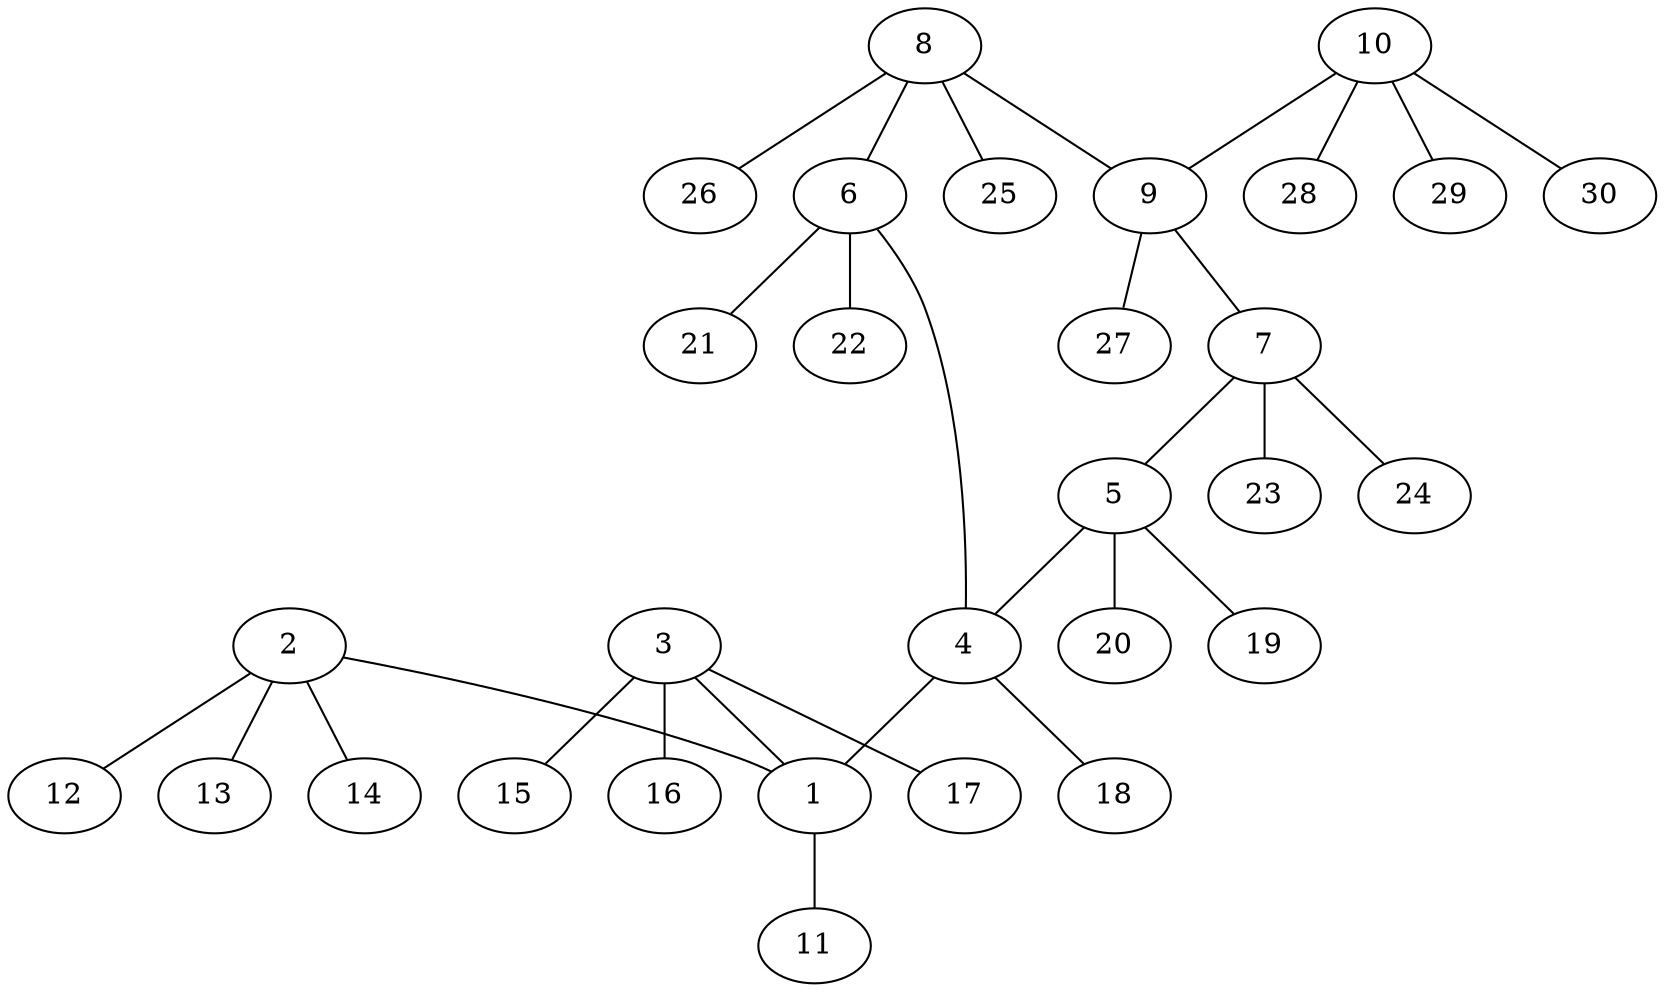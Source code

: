 graph molecule_528 {
	1	 [chem=C];
	11	 [chem=H];
	1 -- 11	 [valence=1];
	2	 [chem=C];
	2 -- 1	 [valence=1];
	12	 [chem=H];
	2 -- 12	 [valence=1];
	13	 [chem=H];
	2 -- 13	 [valence=1];
	14	 [chem=H];
	2 -- 14	 [valence=1];
	3	 [chem=C];
	3 -- 1	 [valence=1];
	15	 [chem=H];
	3 -- 15	 [valence=1];
	16	 [chem=H];
	3 -- 16	 [valence=1];
	17	 [chem=H];
	3 -- 17	 [valence=1];
	4	 [chem=C];
	4 -- 1	 [valence=1];
	18	 [chem=H];
	4 -- 18	 [valence=1];
	5	 [chem=C];
	5 -- 4	 [valence=1];
	19	 [chem=H];
	5 -- 19	 [valence=1];
	20	 [chem=H];
	5 -- 20	 [valence=1];
	6	 [chem=C];
	6 -- 4	 [valence=1];
	21	 [chem=H];
	6 -- 21	 [valence=1];
	22	 [chem=H];
	6 -- 22	 [valence=1];
	7	 [chem=C];
	7 -- 5	 [valence=1];
	23	 [chem=H];
	7 -- 23	 [valence=1];
	24	 [chem=H];
	7 -- 24	 [valence=1];
	8	 [chem=C];
	8 -- 6	 [valence=1];
	9	 [chem=C];
	8 -- 9	 [valence=1];
	25	 [chem=H];
	8 -- 25	 [valence=1];
	26	 [chem=H];
	8 -- 26	 [valence=1];
	9 -- 7	 [valence=1];
	27	 [chem=H];
	9 -- 27	 [valence=1];
	10	 [chem=C];
	10 -- 9	 [valence=1];
	28	 [chem=H];
	10 -- 28	 [valence=1];
	29	 [chem=H];
	10 -- 29	 [valence=1];
	30	 [chem=H];
	10 -- 30	 [valence=1];
}
